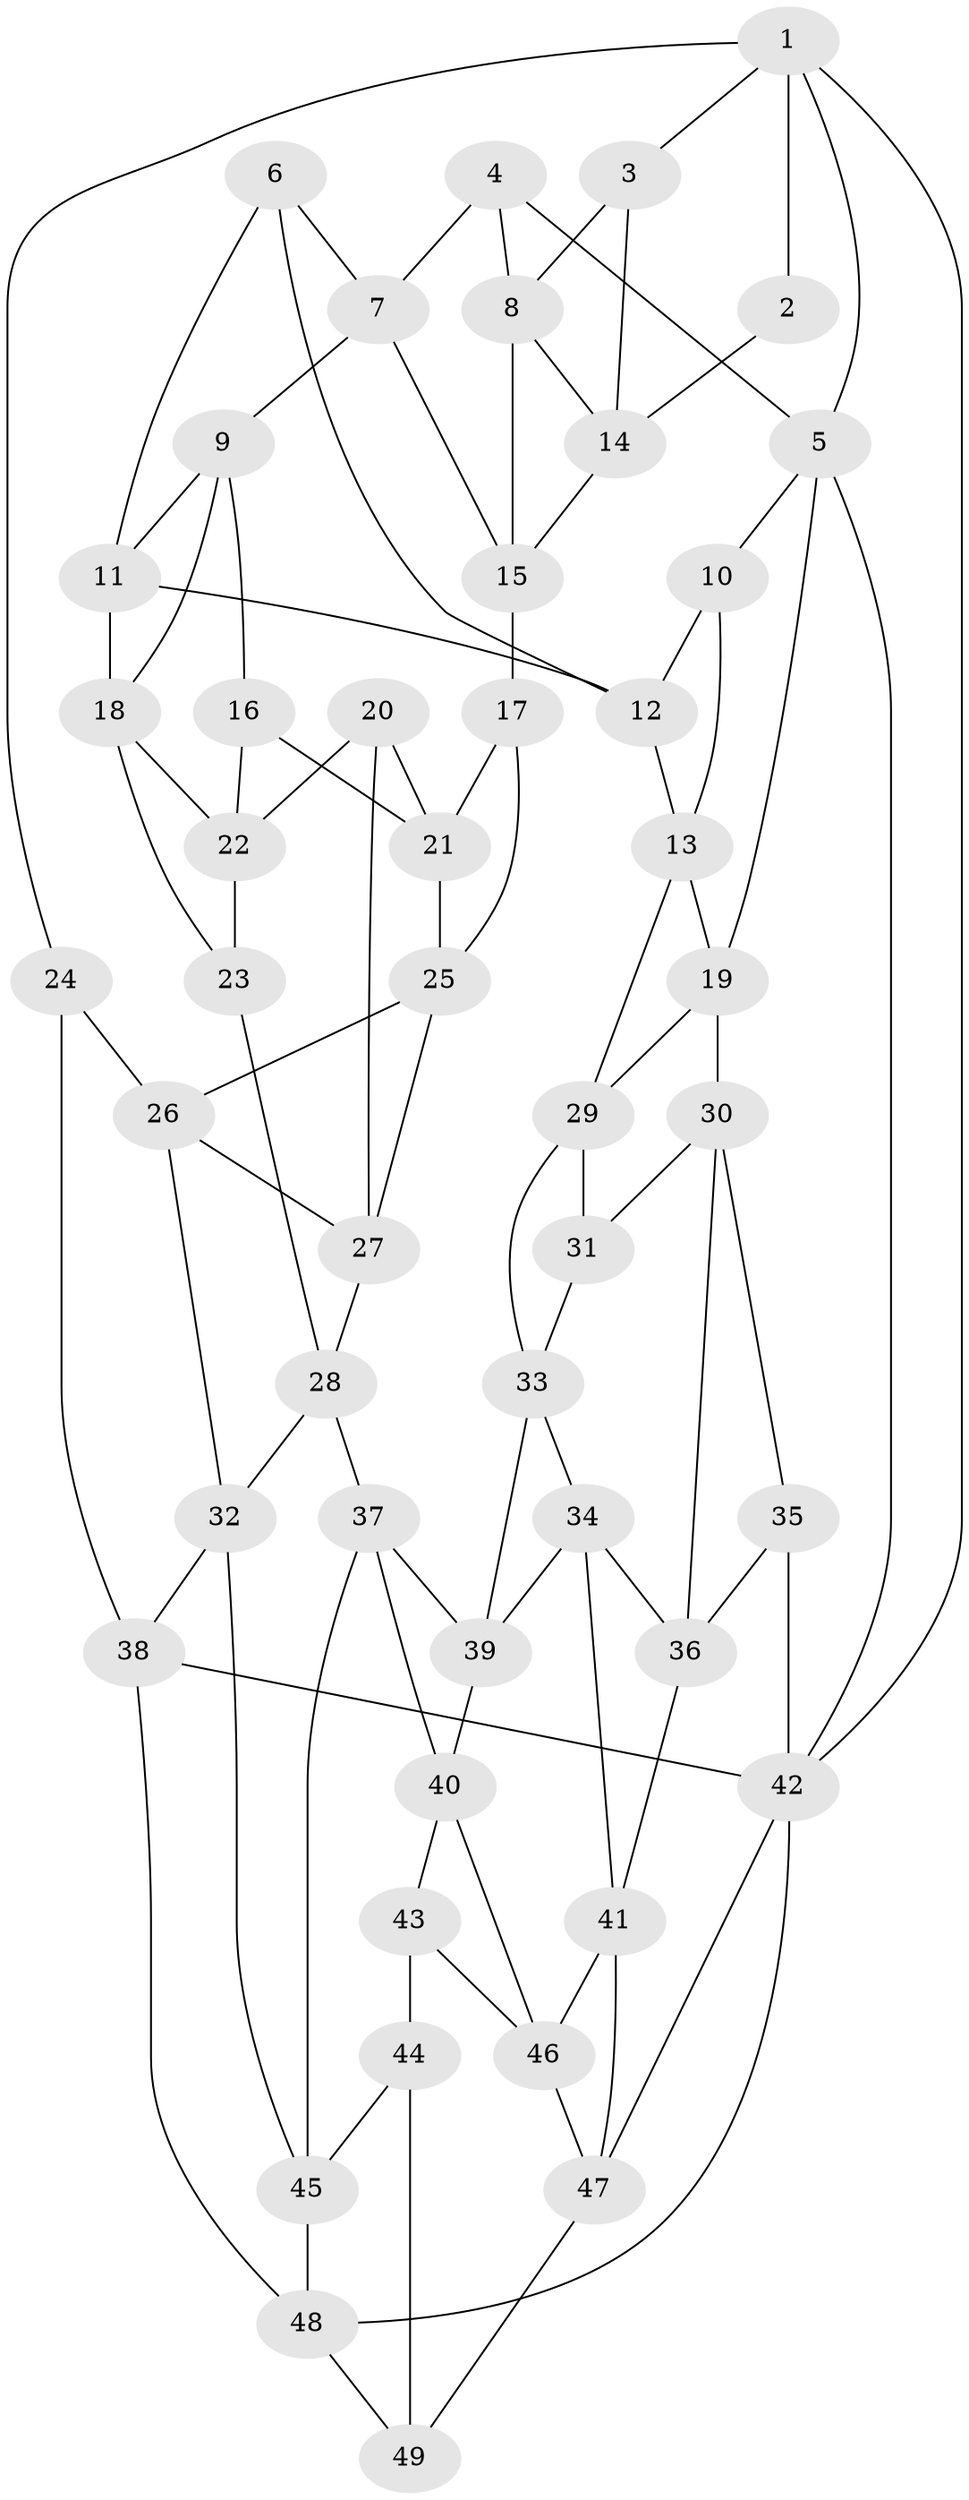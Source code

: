 // original degree distribution, {3: 0.030612244897959183, 6: 0.20408163265306123, 5: 0.5612244897959183, 4: 0.20408163265306123}
// Generated by graph-tools (version 1.1) at 2025/03/03/09/25 03:03:21]
// undirected, 49 vertices, 92 edges
graph export_dot {
graph [start="1"]
  node [color=gray90,style=filled];
  1;
  2;
  3;
  4;
  5;
  6;
  7;
  8;
  9;
  10;
  11;
  12;
  13;
  14;
  15;
  16;
  17;
  18;
  19;
  20;
  21;
  22;
  23;
  24;
  25;
  26;
  27;
  28;
  29;
  30;
  31;
  32;
  33;
  34;
  35;
  36;
  37;
  38;
  39;
  40;
  41;
  42;
  43;
  44;
  45;
  46;
  47;
  48;
  49;
  1 -- 2 [weight=1.0];
  1 -- 3 [weight=1.0];
  1 -- 5 [weight=1.0];
  1 -- 24 [weight=1.0];
  1 -- 42 [weight=1.0];
  2 -- 14 [weight=2.0];
  3 -- 8 [weight=1.0];
  3 -- 14 [weight=1.0];
  4 -- 5 [weight=1.0];
  4 -- 7 [weight=1.0];
  4 -- 8 [weight=1.0];
  5 -- 10 [weight=1.0];
  5 -- 19 [weight=1.0];
  5 -- 42 [weight=1.0];
  6 -- 7 [weight=1.0];
  6 -- 11 [weight=1.0];
  6 -- 12 [weight=1.0];
  7 -- 9 [weight=1.0];
  7 -- 15 [weight=1.0];
  8 -- 14 [weight=1.0];
  8 -- 15 [weight=1.0];
  9 -- 11 [weight=1.0];
  9 -- 16 [weight=1.0];
  9 -- 18 [weight=1.0];
  10 -- 12 [weight=1.0];
  10 -- 13 [weight=1.0];
  11 -- 12 [weight=1.0];
  11 -- 18 [weight=1.0];
  12 -- 13 [weight=1.0];
  13 -- 19 [weight=1.0];
  13 -- 29 [weight=1.0];
  14 -- 15 [weight=1.0];
  15 -- 17 [weight=1.0];
  16 -- 21 [weight=1.0];
  16 -- 22 [weight=1.0];
  17 -- 21 [weight=1.0];
  17 -- 25 [weight=1.0];
  18 -- 22 [weight=1.0];
  18 -- 23 [weight=1.0];
  19 -- 29 [weight=1.0];
  19 -- 30 [weight=1.0];
  20 -- 21 [weight=1.0];
  20 -- 22 [weight=1.0];
  20 -- 27 [weight=1.0];
  21 -- 25 [weight=1.0];
  22 -- 23 [weight=1.0];
  23 -- 28 [weight=1.0];
  24 -- 26 [weight=1.0];
  24 -- 38 [weight=1.0];
  25 -- 26 [weight=1.0];
  25 -- 27 [weight=1.0];
  26 -- 27 [weight=1.0];
  26 -- 32 [weight=1.0];
  27 -- 28 [weight=1.0];
  28 -- 32 [weight=1.0];
  28 -- 37 [weight=1.0];
  29 -- 31 [weight=1.0];
  29 -- 33 [weight=1.0];
  30 -- 31 [weight=1.0];
  30 -- 35 [weight=1.0];
  30 -- 36 [weight=1.0];
  31 -- 33 [weight=1.0];
  32 -- 38 [weight=1.0];
  32 -- 45 [weight=1.0];
  33 -- 34 [weight=1.0];
  33 -- 39 [weight=1.0];
  34 -- 36 [weight=1.0];
  34 -- 39 [weight=1.0];
  34 -- 41 [weight=1.0];
  35 -- 36 [weight=1.0];
  35 -- 42 [weight=1.0];
  36 -- 41 [weight=1.0];
  37 -- 39 [weight=1.0];
  37 -- 40 [weight=1.0];
  37 -- 45 [weight=1.0];
  38 -- 42 [weight=1.0];
  38 -- 48 [weight=1.0];
  39 -- 40 [weight=1.0];
  40 -- 43 [weight=1.0];
  40 -- 46 [weight=1.0];
  41 -- 46 [weight=1.0];
  41 -- 47 [weight=1.0];
  42 -- 47 [weight=1.0];
  42 -- 48 [weight=1.0];
  43 -- 44 [weight=1.0];
  43 -- 46 [weight=1.0];
  44 -- 45 [weight=1.0];
  44 -- 49 [weight=2.0];
  45 -- 48 [weight=1.0];
  46 -- 47 [weight=1.0];
  47 -- 49 [weight=1.0];
  48 -- 49 [weight=1.0];
}
